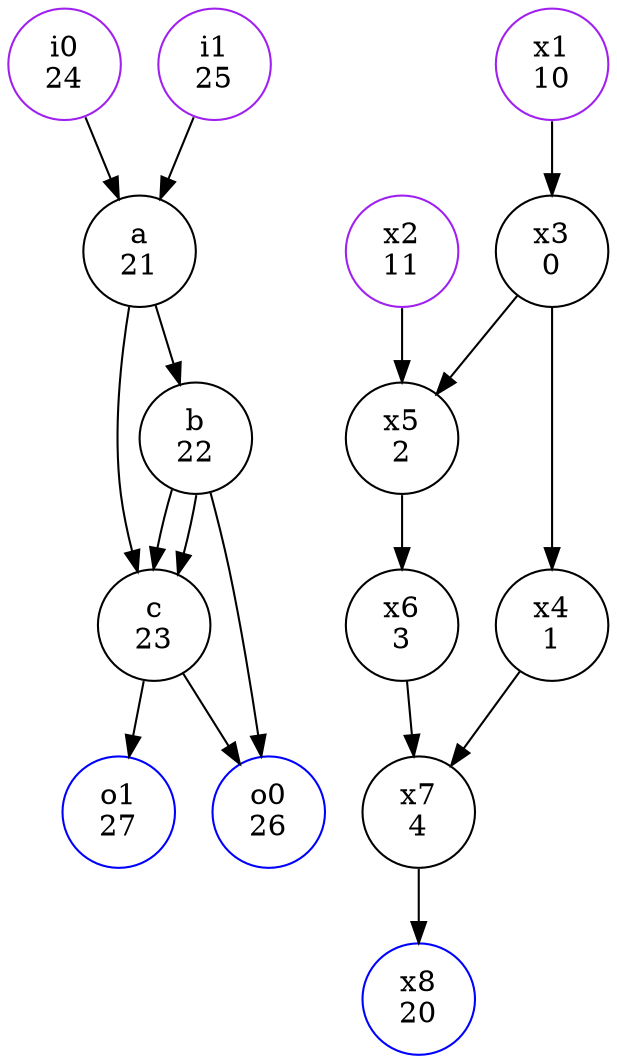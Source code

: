 digraph G{
21 [label="a\n21", color=black];
22 [label="b\n22", color=black];
23 [label="c\n23", color=black];
24 [label="i0\n24", color=purple];
25 [label="i1\n25", color=purple];
26 [label="o0\n26", color=blue];
27 [label="o1\n27", color=blue];
0 [label="x3\n0", color=black];
1 [label="x4\n1", color=black];
2 [label="x5\n2", color=black];
3 [label="x6\n3", color=black];
4 [label="x7\n4", color=black];
10 [label="x1\n10", color=purple];
11 [label="x2\n11", color=purple];
20 [label="x8\n20", color=blue];
21 -> 22;
21 -> 23;
22 -> 23;
22 -> 23;
22 -> 26;
23 -> 27;
23 -> 26;
24 -> 21;
25 -> 21;
0 -> 1;
0 -> 2;
1 -> 4;
2 -> 3;
3 -> 4;
4 -> 20;
10 -> 0;
11 -> 2;
}
